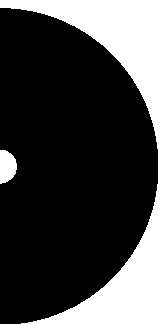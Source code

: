 beginfig(1);

u := 2cm;

path p;
p := (0,-2u){left}..{right}(0,0){right}..(u,u)..(0,2u){left}..(0,-2u)--cycle;
draw p;
fill p withcolor black;

draw B..D..B--cycle;

draw (0,u) withpen pencircle scaled 12bp withcolor white;
draw (0,-u) withpen pencircle scaled 12bp;

endfig;
end;